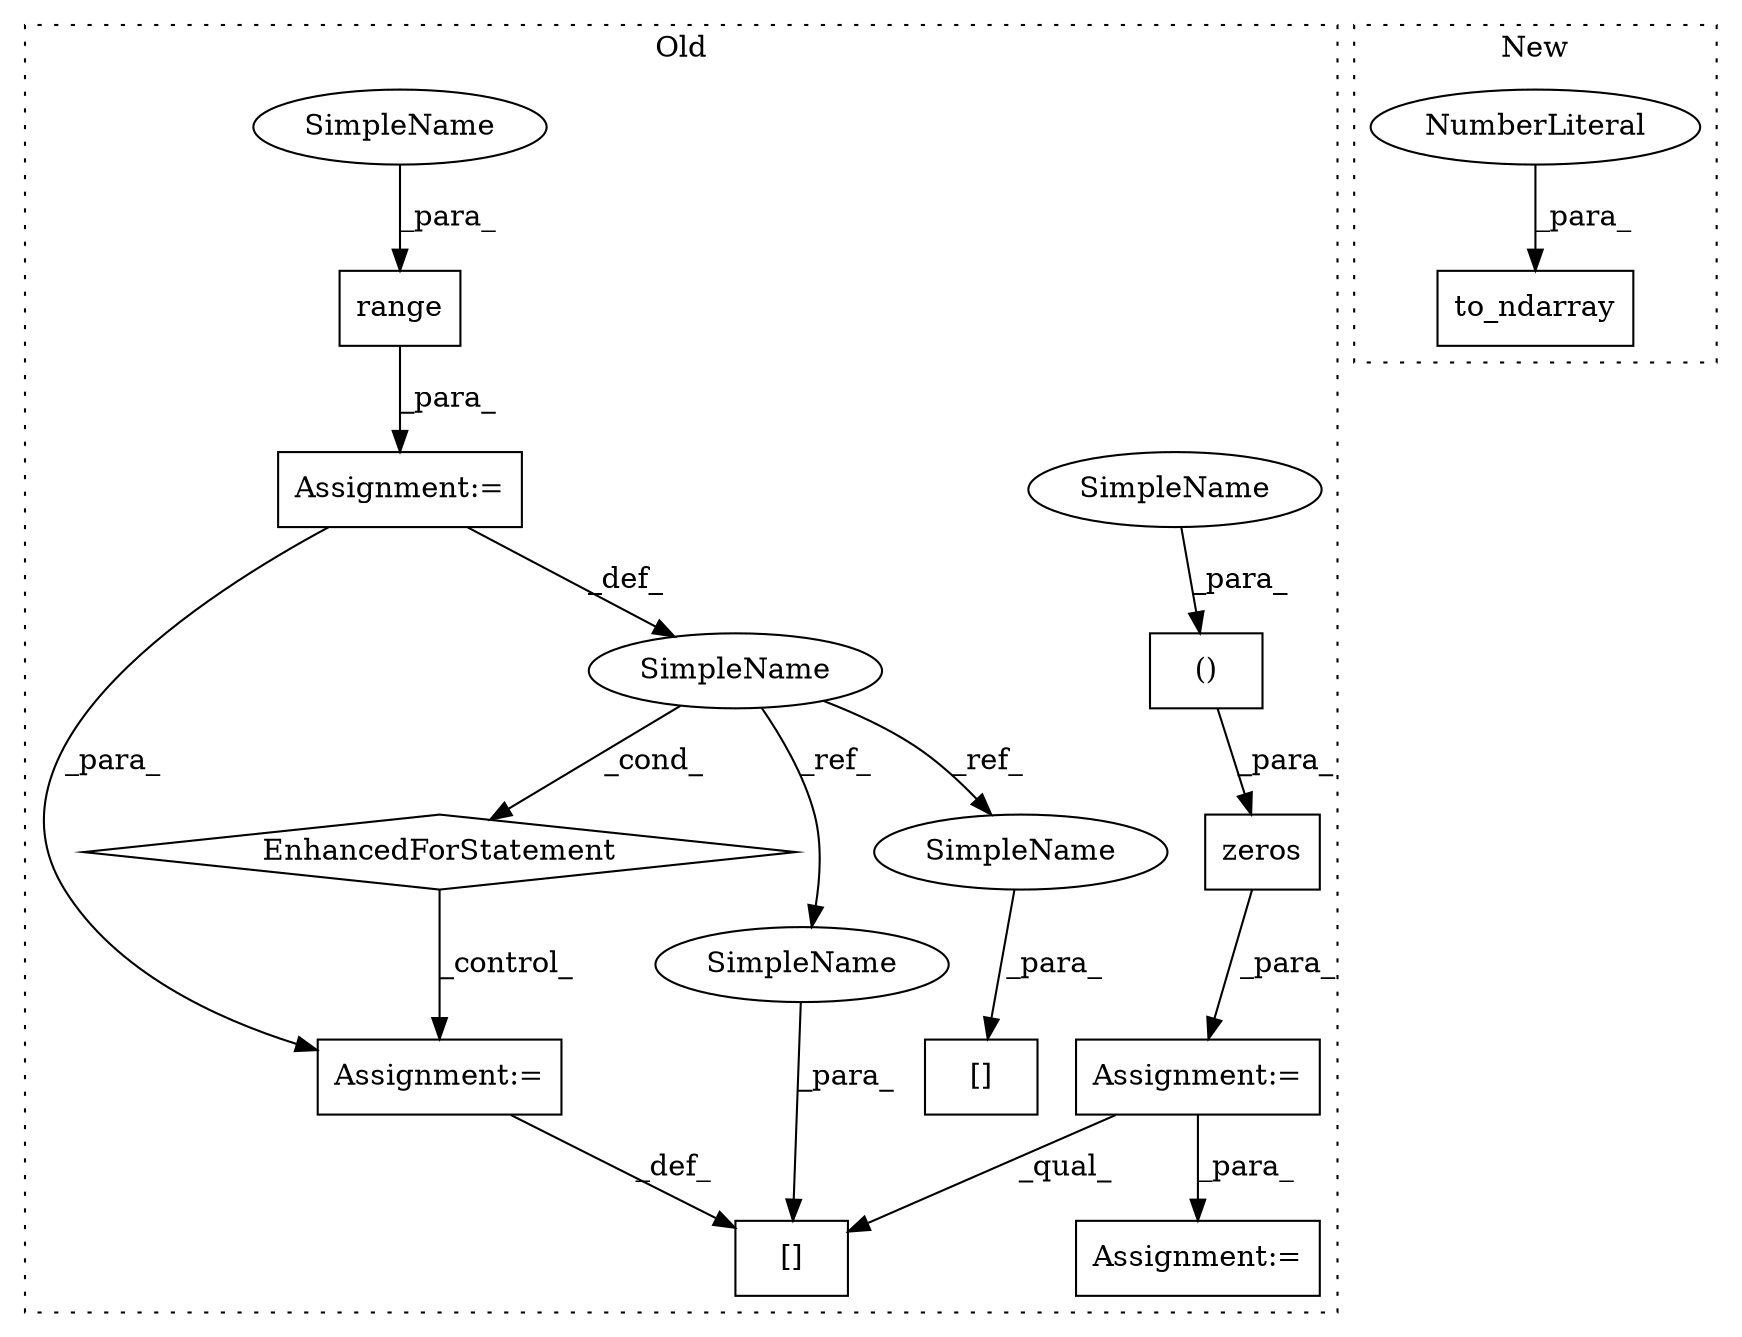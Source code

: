 digraph G {
subgraph cluster0 {
1 [label="zeros" a="32" s="2556,2617" l="11,2" shape="box"];
3 [label="()" a="106" s="2567" l="50" shape="box"];
5 [label="[]" a="2" s="2713,2723" l="9,1" shape="box"];
6 [label="Assignment:=" a="7" s="2724" l="1" shape="box"];
7 [label="EnhancedForStatement" a="70" s="2625,2703" l="53,2" shape="diamond"];
8 [label="range" a="32" s="2686,2702" l="6,1" shape="box"];
9 [label="[]" a="2" s="2746,2759" l="12,1" shape="box"];
10 [label="SimpleName" a="42" s="2682" l="1" shape="ellipse"];
11 [label="Assignment:=" a="7" s="2777" l="1" shape="box"];
12 [label="Assignment:=" a="7" s="2625,2703" l="53,2" shape="box"];
13 [label="Assignment:=" a="7" s="2549" l="1" shape="box"];
14 [label="SimpleName" a="42" s="2567" l="10" shape="ellipse"];
15 [label="SimpleName" a="42" s="2692" l="10" shape="ellipse"];
16 [label="SimpleName" a="42" s="2722" l="1" shape="ellipse"];
17 [label="SimpleName" a="42" s="2758" l="1" shape="ellipse"];
label = "Old";
style="dotted";
}
subgraph cluster1 {
2 [label="to_ndarray" a="32" s="2756,2776" l="11,1" shape="box"];
4 [label="NumberLiteral" a="34" s="2775" l="1" shape="ellipse"];
label = "New";
style="dotted";
}
1 -> 13 [label="_para_"];
3 -> 1 [label="_para_"];
4 -> 2 [label="_para_"];
6 -> 5 [label="_def_"];
7 -> 6 [label="_control_"];
8 -> 12 [label="_para_"];
10 -> 17 [label="_ref_"];
10 -> 7 [label="_cond_"];
10 -> 16 [label="_ref_"];
12 -> 6 [label="_para_"];
12 -> 10 [label="_def_"];
13 -> 11 [label="_para_"];
13 -> 5 [label="_qual_"];
14 -> 3 [label="_para_"];
15 -> 8 [label="_para_"];
16 -> 5 [label="_para_"];
17 -> 9 [label="_para_"];
}
